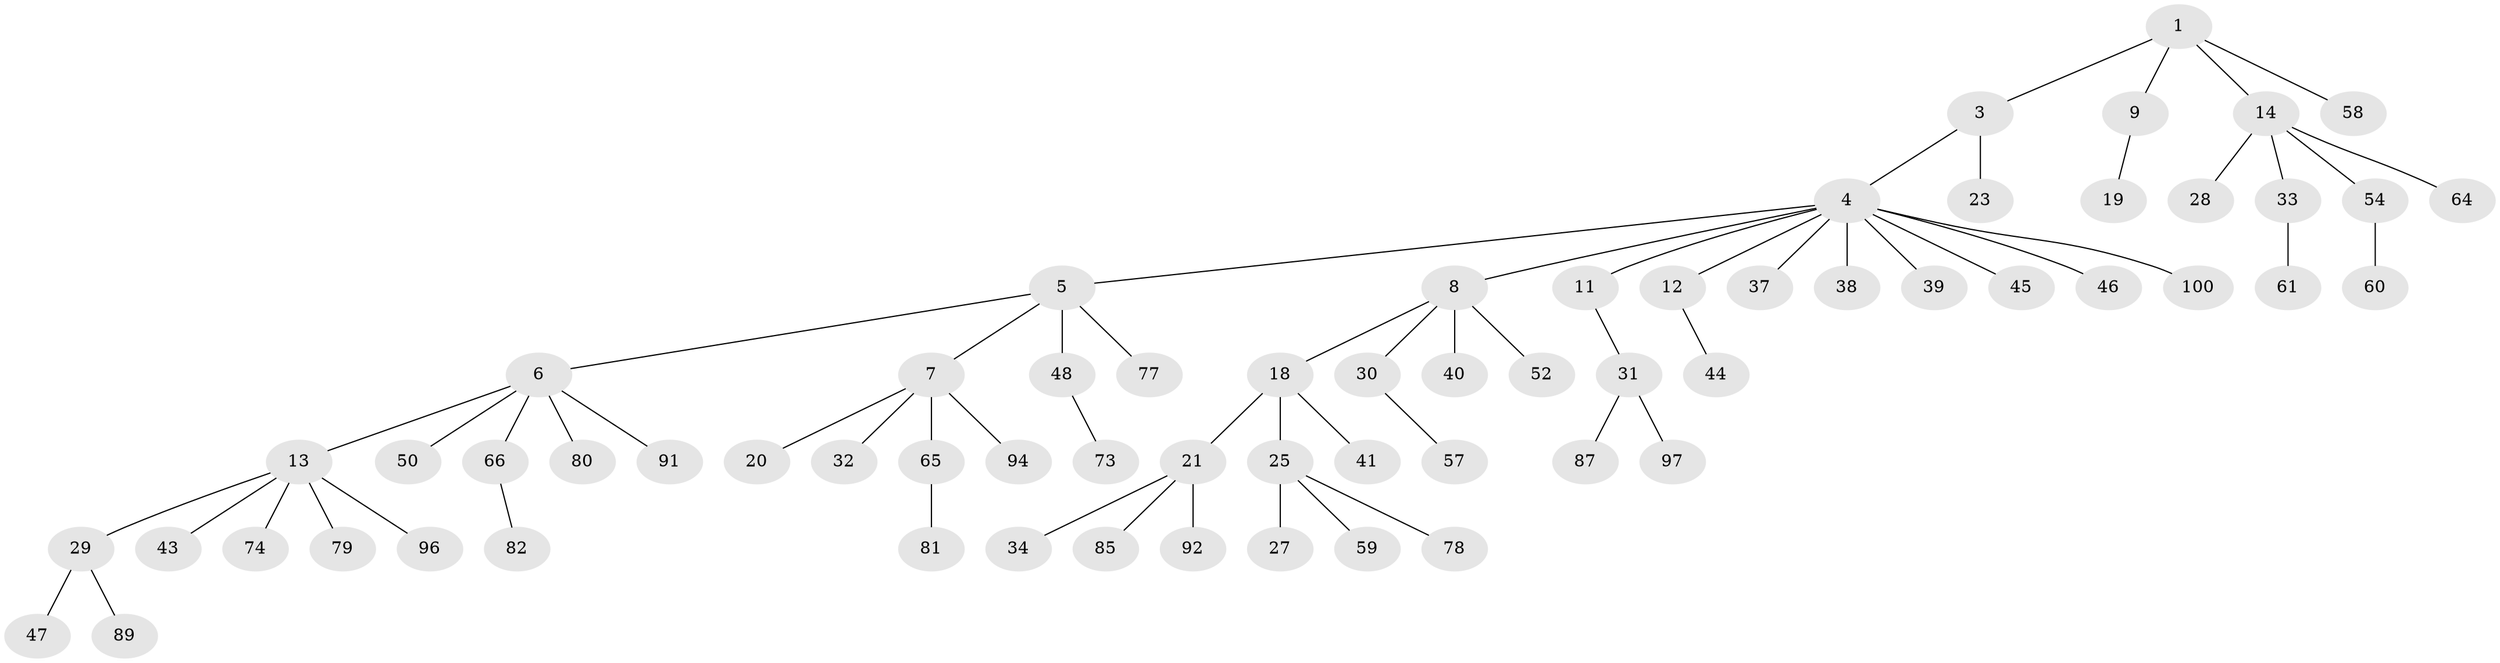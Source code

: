 // original degree distribution, {2: 0.24, 4: 0.06, 3: 0.09, 9: 0.01, 6: 0.02, 5: 0.05, 1: 0.53}
// Generated by graph-tools (version 1.1) at 2025/38/02/21/25 10:38:55]
// undirected, 65 vertices, 64 edges
graph export_dot {
graph [start="1"]
  node [color=gray90,style=filled];
  1 [super="+2"];
  3;
  4 [super="+10"];
  5 [super="+16"];
  6 [super="+24"];
  7 [super="+26"];
  8 [super="+17"];
  9;
  11 [super="+15"];
  12 [super="+83"];
  13 [super="+51"];
  14 [super="+22"];
  18 [super="+53"];
  19 [super="+99"];
  20;
  21 [super="+36"];
  23 [super="+55"];
  25 [super="+76"];
  27;
  28;
  29 [super="+62"];
  30 [super="+35"];
  31 [super="+42"];
  32;
  33;
  34 [super="+49"];
  37 [super="+98"];
  38;
  39;
  40 [super="+86"];
  41 [super="+56"];
  43;
  44 [super="+63"];
  45;
  46 [super="+68"];
  47 [super="+70"];
  48;
  50 [super="+67"];
  52;
  54 [super="+71"];
  57;
  58 [super="+88"];
  59 [super="+72"];
  60;
  61;
  64;
  65 [super="+75"];
  66 [super="+69"];
  73;
  74 [super="+90"];
  77 [super="+84"];
  78;
  79;
  80;
  81;
  82;
  85;
  87;
  89 [super="+93"];
  91;
  92 [super="+95"];
  94;
  96;
  97;
  100;
  1 -- 9;
  1 -- 58;
  1 -- 3;
  1 -- 14;
  3 -- 4;
  3 -- 23;
  4 -- 5;
  4 -- 8;
  4 -- 12;
  4 -- 37;
  4 -- 38;
  4 -- 39;
  4 -- 100;
  4 -- 11;
  4 -- 45;
  4 -- 46;
  5 -- 6;
  5 -- 7;
  5 -- 48;
  5 -- 77;
  6 -- 13;
  6 -- 66;
  6 -- 80;
  6 -- 50;
  6 -- 91;
  7 -- 20;
  7 -- 65;
  7 -- 94;
  7 -- 32;
  8 -- 18;
  8 -- 40;
  8 -- 52;
  8 -- 30;
  9 -- 19;
  11 -- 31;
  12 -- 44;
  13 -- 29;
  13 -- 43;
  13 -- 74;
  13 -- 79;
  13 -- 96;
  14 -- 28;
  14 -- 33;
  14 -- 64;
  14 -- 54;
  18 -- 21;
  18 -- 25;
  18 -- 41;
  21 -- 34;
  21 -- 85;
  21 -- 92;
  25 -- 27;
  25 -- 59;
  25 -- 78;
  29 -- 47;
  29 -- 89;
  30 -- 57;
  31 -- 87;
  31 -- 97;
  33 -- 61;
  48 -- 73;
  54 -- 60;
  65 -- 81;
  66 -- 82;
}
